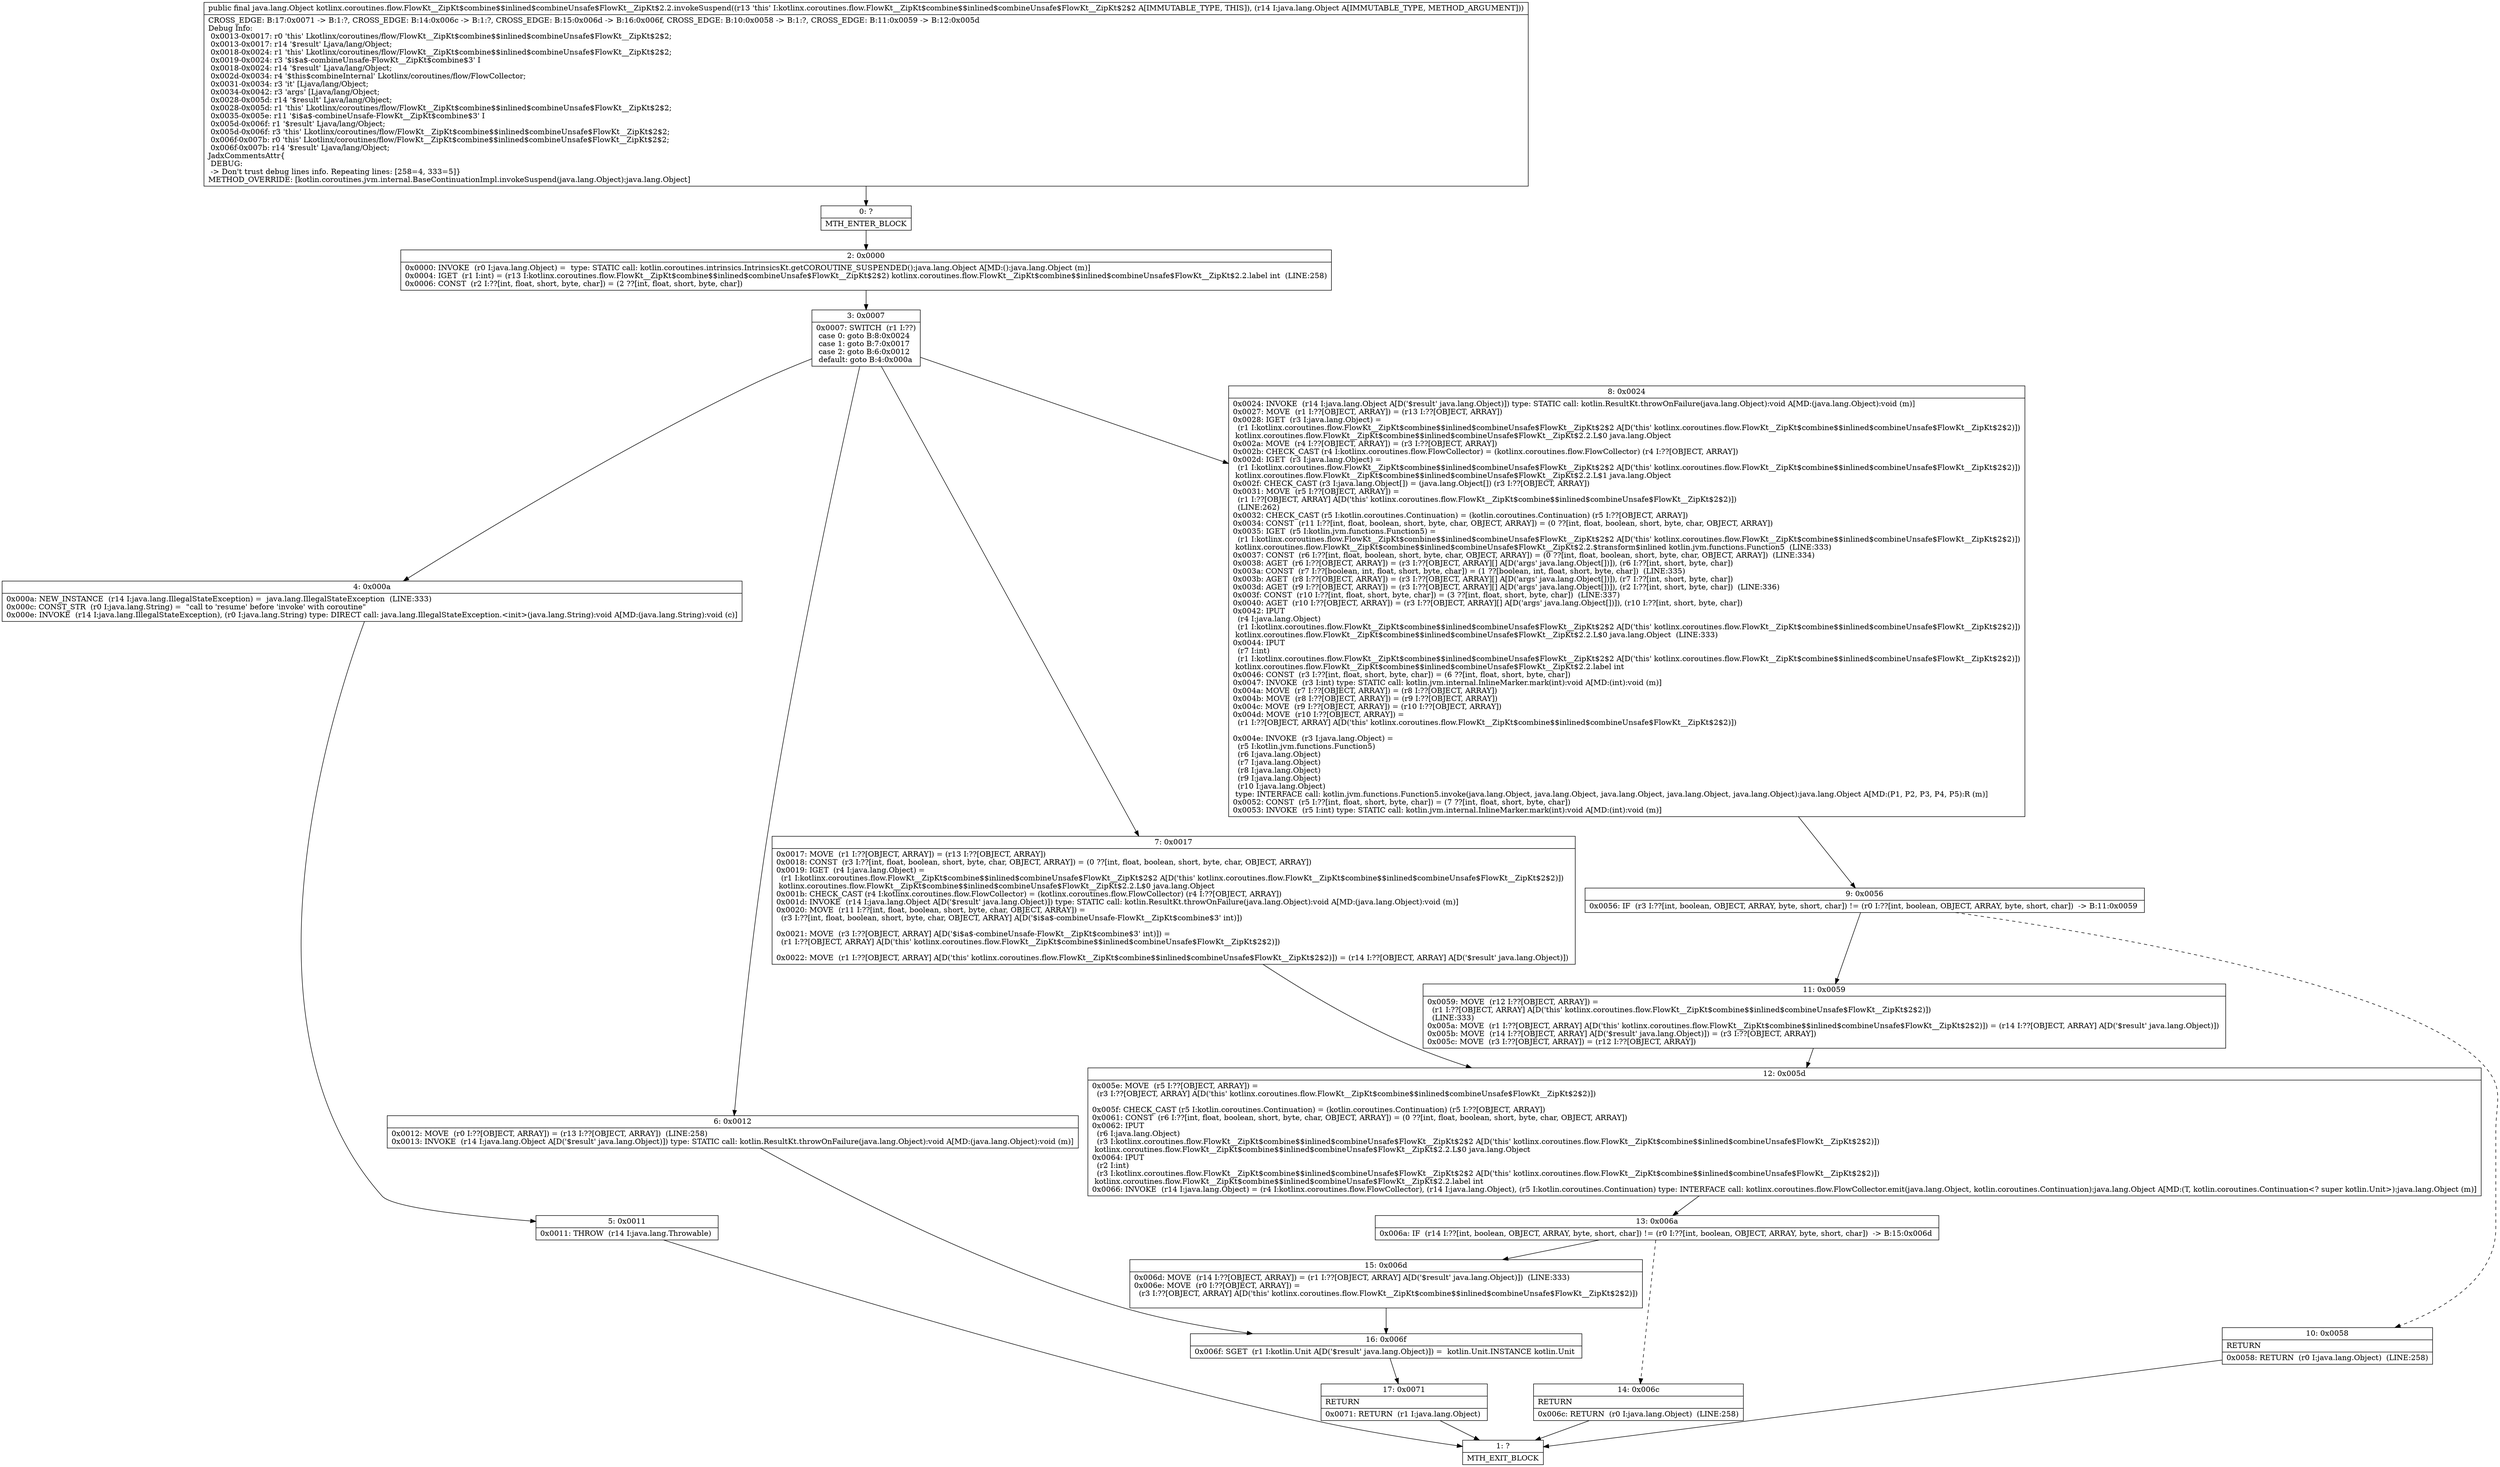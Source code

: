 digraph "CFG forkotlinx.coroutines.flow.FlowKt__ZipKt$combine$$inlined$combineUnsafe$FlowKt__ZipKt$2.2.invokeSuspend(Ljava\/lang\/Object;)Ljava\/lang\/Object;" {
Node_0 [shape=record,label="{0\:\ ?|MTH_ENTER_BLOCK\l}"];
Node_2 [shape=record,label="{2\:\ 0x0000|0x0000: INVOKE  (r0 I:java.lang.Object) =  type: STATIC call: kotlin.coroutines.intrinsics.IntrinsicsKt.getCOROUTINE_SUSPENDED():java.lang.Object A[MD:():java.lang.Object (m)]\l0x0004: IGET  (r1 I:int) = (r13 I:kotlinx.coroutines.flow.FlowKt__ZipKt$combine$$inlined$combineUnsafe$FlowKt__ZipKt$2$2) kotlinx.coroutines.flow.FlowKt__ZipKt$combine$$inlined$combineUnsafe$FlowKt__ZipKt$2.2.label int  (LINE:258)\l0x0006: CONST  (r2 I:??[int, float, short, byte, char]) = (2 ??[int, float, short, byte, char]) \l}"];
Node_3 [shape=record,label="{3\:\ 0x0007|0x0007: SWITCH  (r1 I:??)\l case 0: goto B:8:0x0024\l case 1: goto B:7:0x0017\l case 2: goto B:6:0x0012\l default: goto B:4:0x000a \l}"];
Node_4 [shape=record,label="{4\:\ 0x000a|0x000a: NEW_INSTANCE  (r14 I:java.lang.IllegalStateException) =  java.lang.IllegalStateException  (LINE:333)\l0x000c: CONST_STR  (r0 I:java.lang.String) =  \"call to 'resume' before 'invoke' with coroutine\" \l0x000e: INVOKE  (r14 I:java.lang.IllegalStateException), (r0 I:java.lang.String) type: DIRECT call: java.lang.IllegalStateException.\<init\>(java.lang.String):void A[MD:(java.lang.String):void (c)]\l}"];
Node_5 [shape=record,label="{5\:\ 0x0011|0x0011: THROW  (r14 I:java.lang.Throwable) \l}"];
Node_1 [shape=record,label="{1\:\ ?|MTH_EXIT_BLOCK\l}"];
Node_6 [shape=record,label="{6\:\ 0x0012|0x0012: MOVE  (r0 I:??[OBJECT, ARRAY]) = (r13 I:??[OBJECT, ARRAY])  (LINE:258)\l0x0013: INVOKE  (r14 I:java.lang.Object A[D('$result' java.lang.Object)]) type: STATIC call: kotlin.ResultKt.throwOnFailure(java.lang.Object):void A[MD:(java.lang.Object):void (m)]\l}"];
Node_16 [shape=record,label="{16\:\ 0x006f|0x006f: SGET  (r1 I:kotlin.Unit A[D('$result' java.lang.Object)]) =  kotlin.Unit.INSTANCE kotlin.Unit \l}"];
Node_17 [shape=record,label="{17\:\ 0x0071|RETURN\l|0x0071: RETURN  (r1 I:java.lang.Object) \l}"];
Node_7 [shape=record,label="{7\:\ 0x0017|0x0017: MOVE  (r1 I:??[OBJECT, ARRAY]) = (r13 I:??[OBJECT, ARRAY]) \l0x0018: CONST  (r3 I:??[int, float, boolean, short, byte, char, OBJECT, ARRAY]) = (0 ??[int, float, boolean, short, byte, char, OBJECT, ARRAY]) \l0x0019: IGET  (r4 I:java.lang.Object) = \l  (r1 I:kotlinx.coroutines.flow.FlowKt__ZipKt$combine$$inlined$combineUnsafe$FlowKt__ZipKt$2$2 A[D('this' kotlinx.coroutines.flow.FlowKt__ZipKt$combine$$inlined$combineUnsafe$FlowKt__ZipKt$2$2)])\l kotlinx.coroutines.flow.FlowKt__ZipKt$combine$$inlined$combineUnsafe$FlowKt__ZipKt$2.2.L$0 java.lang.Object \l0x001b: CHECK_CAST (r4 I:kotlinx.coroutines.flow.FlowCollector) = (kotlinx.coroutines.flow.FlowCollector) (r4 I:??[OBJECT, ARRAY]) \l0x001d: INVOKE  (r14 I:java.lang.Object A[D('$result' java.lang.Object)]) type: STATIC call: kotlin.ResultKt.throwOnFailure(java.lang.Object):void A[MD:(java.lang.Object):void (m)]\l0x0020: MOVE  (r11 I:??[int, float, boolean, short, byte, char, OBJECT, ARRAY]) = \l  (r3 I:??[int, float, boolean, short, byte, char, OBJECT, ARRAY] A[D('$i$a$\-combineUnsafe\-FlowKt__ZipKt$combine$3' int)])\l \l0x0021: MOVE  (r3 I:??[OBJECT, ARRAY] A[D('$i$a$\-combineUnsafe\-FlowKt__ZipKt$combine$3' int)]) = \l  (r1 I:??[OBJECT, ARRAY] A[D('this' kotlinx.coroutines.flow.FlowKt__ZipKt$combine$$inlined$combineUnsafe$FlowKt__ZipKt$2$2)])\l \l0x0022: MOVE  (r1 I:??[OBJECT, ARRAY] A[D('this' kotlinx.coroutines.flow.FlowKt__ZipKt$combine$$inlined$combineUnsafe$FlowKt__ZipKt$2$2)]) = (r14 I:??[OBJECT, ARRAY] A[D('$result' java.lang.Object)]) \l}"];
Node_12 [shape=record,label="{12\:\ 0x005d|0x005e: MOVE  (r5 I:??[OBJECT, ARRAY]) = \l  (r3 I:??[OBJECT, ARRAY] A[D('this' kotlinx.coroutines.flow.FlowKt__ZipKt$combine$$inlined$combineUnsafe$FlowKt__ZipKt$2$2)])\l \l0x005f: CHECK_CAST (r5 I:kotlin.coroutines.Continuation) = (kotlin.coroutines.Continuation) (r5 I:??[OBJECT, ARRAY]) \l0x0061: CONST  (r6 I:??[int, float, boolean, short, byte, char, OBJECT, ARRAY]) = (0 ??[int, float, boolean, short, byte, char, OBJECT, ARRAY]) \l0x0062: IPUT  \l  (r6 I:java.lang.Object)\l  (r3 I:kotlinx.coroutines.flow.FlowKt__ZipKt$combine$$inlined$combineUnsafe$FlowKt__ZipKt$2$2 A[D('this' kotlinx.coroutines.flow.FlowKt__ZipKt$combine$$inlined$combineUnsafe$FlowKt__ZipKt$2$2)])\l kotlinx.coroutines.flow.FlowKt__ZipKt$combine$$inlined$combineUnsafe$FlowKt__ZipKt$2.2.L$0 java.lang.Object \l0x0064: IPUT  \l  (r2 I:int)\l  (r3 I:kotlinx.coroutines.flow.FlowKt__ZipKt$combine$$inlined$combineUnsafe$FlowKt__ZipKt$2$2 A[D('this' kotlinx.coroutines.flow.FlowKt__ZipKt$combine$$inlined$combineUnsafe$FlowKt__ZipKt$2$2)])\l kotlinx.coroutines.flow.FlowKt__ZipKt$combine$$inlined$combineUnsafe$FlowKt__ZipKt$2.2.label int \l0x0066: INVOKE  (r14 I:java.lang.Object) = (r4 I:kotlinx.coroutines.flow.FlowCollector), (r14 I:java.lang.Object), (r5 I:kotlin.coroutines.Continuation) type: INTERFACE call: kotlinx.coroutines.flow.FlowCollector.emit(java.lang.Object, kotlin.coroutines.Continuation):java.lang.Object A[MD:(T, kotlin.coroutines.Continuation\<? super kotlin.Unit\>):java.lang.Object (m)]\l}"];
Node_13 [shape=record,label="{13\:\ 0x006a|0x006a: IF  (r14 I:??[int, boolean, OBJECT, ARRAY, byte, short, char]) != (r0 I:??[int, boolean, OBJECT, ARRAY, byte, short, char])  \-\> B:15:0x006d \l}"];
Node_14 [shape=record,label="{14\:\ 0x006c|RETURN\l|0x006c: RETURN  (r0 I:java.lang.Object)  (LINE:258)\l}"];
Node_15 [shape=record,label="{15\:\ 0x006d|0x006d: MOVE  (r14 I:??[OBJECT, ARRAY]) = (r1 I:??[OBJECT, ARRAY] A[D('$result' java.lang.Object)])  (LINE:333)\l0x006e: MOVE  (r0 I:??[OBJECT, ARRAY]) = \l  (r3 I:??[OBJECT, ARRAY] A[D('this' kotlinx.coroutines.flow.FlowKt__ZipKt$combine$$inlined$combineUnsafe$FlowKt__ZipKt$2$2)])\l \l}"];
Node_8 [shape=record,label="{8\:\ 0x0024|0x0024: INVOKE  (r14 I:java.lang.Object A[D('$result' java.lang.Object)]) type: STATIC call: kotlin.ResultKt.throwOnFailure(java.lang.Object):void A[MD:(java.lang.Object):void (m)]\l0x0027: MOVE  (r1 I:??[OBJECT, ARRAY]) = (r13 I:??[OBJECT, ARRAY]) \l0x0028: IGET  (r3 I:java.lang.Object) = \l  (r1 I:kotlinx.coroutines.flow.FlowKt__ZipKt$combine$$inlined$combineUnsafe$FlowKt__ZipKt$2$2 A[D('this' kotlinx.coroutines.flow.FlowKt__ZipKt$combine$$inlined$combineUnsafe$FlowKt__ZipKt$2$2)])\l kotlinx.coroutines.flow.FlowKt__ZipKt$combine$$inlined$combineUnsafe$FlowKt__ZipKt$2.2.L$0 java.lang.Object \l0x002a: MOVE  (r4 I:??[OBJECT, ARRAY]) = (r3 I:??[OBJECT, ARRAY]) \l0x002b: CHECK_CAST (r4 I:kotlinx.coroutines.flow.FlowCollector) = (kotlinx.coroutines.flow.FlowCollector) (r4 I:??[OBJECT, ARRAY]) \l0x002d: IGET  (r3 I:java.lang.Object) = \l  (r1 I:kotlinx.coroutines.flow.FlowKt__ZipKt$combine$$inlined$combineUnsafe$FlowKt__ZipKt$2$2 A[D('this' kotlinx.coroutines.flow.FlowKt__ZipKt$combine$$inlined$combineUnsafe$FlowKt__ZipKt$2$2)])\l kotlinx.coroutines.flow.FlowKt__ZipKt$combine$$inlined$combineUnsafe$FlowKt__ZipKt$2.2.L$1 java.lang.Object \l0x002f: CHECK_CAST (r3 I:java.lang.Object[]) = (java.lang.Object[]) (r3 I:??[OBJECT, ARRAY]) \l0x0031: MOVE  (r5 I:??[OBJECT, ARRAY]) = \l  (r1 I:??[OBJECT, ARRAY] A[D('this' kotlinx.coroutines.flow.FlowKt__ZipKt$combine$$inlined$combineUnsafe$FlowKt__ZipKt$2$2)])\l  (LINE:262)\l0x0032: CHECK_CAST (r5 I:kotlin.coroutines.Continuation) = (kotlin.coroutines.Continuation) (r5 I:??[OBJECT, ARRAY]) \l0x0034: CONST  (r11 I:??[int, float, boolean, short, byte, char, OBJECT, ARRAY]) = (0 ??[int, float, boolean, short, byte, char, OBJECT, ARRAY]) \l0x0035: IGET  (r5 I:kotlin.jvm.functions.Function5) = \l  (r1 I:kotlinx.coroutines.flow.FlowKt__ZipKt$combine$$inlined$combineUnsafe$FlowKt__ZipKt$2$2 A[D('this' kotlinx.coroutines.flow.FlowKt__ZipKt$combine$$inlined$combineUnsafe$FlowKt__ZipKt$2$2)])\l kotlinx.coroutines.flow.FlowKt__ZipKt$combine$$inlined$combineUnsafe$FlowKt__ZipKt$2.2.$transform$inlined kotlin.jvm.functions.Function5  (LINE:333)\l0x0037: CONST  (r6 I:??[int, float, boolean, short, byte, char, OBJECT, ARRAY]) = (0 ??[int, float, boolean, short, byte, char, OBJECT, ARRAY])  (LINE:334)\l0x0038: AGET  (r6 I:??[OBJECT, ARRAY]) = (r3 I:??[OBJECT, ARRAY][] A[D('args' java.lang.Object[])]), (r6 I:??[int, short, byte, char]) \l0x003a: CONST  (r7 I:??[boolean, int, float, short, byte, char]) = (1 ??[boolean, int, float, short, byte, char])  (LINE:335)\l0x003b: AGET  (r8 I:??[OBJECT, ARRAY]) = (r3 I:??[OBJECT, ARRAY][] A[D('args' java.lang.Object[])]), (r7 I:??[int, short, byte, char]) \l0x003d: AGET  (r9 I:??[OBJECT, ARRAY]) = (r3 I:??[OBJECT, ARRAY][] A[D('args' java.lang.Object[])]), (r2 I:??[int, short, byte, char])  (LINE:336)\l0x003f: CONST  (r10 I:??[int, float, short, byte, char]) = (3 ??[int, float, short, byte, char])  (LINE:337)\l0x0040: AGET  (r10 I:??[OBJECT, ARRAY]) = (r3 I:??[OBJECT, ARRAY][] A[D('args' java.lang.Object[])]), (r10 I:??[int, short, byte, char]) \l0x0042: IPUT  \l  (r4 I:java.lang.Object)\l  (r1 I:kotlinx.coroutines.flow.FlowKt__ZipKt$combine$$inlined$combineUnsafe$FlowKt__ZipKt$2$2 A[D('this' kotlinx.coroutines.flow.FlowKt__ZipKt$combine$$inlined$combineUnsafe$FlowKt__ZipKt$2$2)])\l kotlinx.coroutines.flow.FlowKt__ZipKt$combine$$inlined$combineUnsafe$FlowKt__ZipKt$2.2.L$0 java.lang.Object  (LINE:333)\l0x0044: IPUT  \l  (r7 I:int)\l  (r1 I:kotlinx.coroutines.flow.FlowKt__ZipKt$combine$$inlined$combineUnsafe$FlowKt__ZipKt$2$2 A[D('this' kotlinx.coroutines.flow.FlowKt__ZipKt$combine$$inlined$combineUnsafe$FlowKt__ZipKt$2$2)])\l kotlinx.coroutines.flow.FlowKt__ZipKt$combine$$inlined$combineUnsafe$FlowKt__ZipKt$2.2.label int \l0x0046: CONST  (r3 I:??[int, float, short, byte, char]) = (6 ??[int, float, short, byte, char]) \l0x0047: INVOKE  (r3 I:int) type: STATIC call: kotlin.jvm.internal.InlineMarker.mark(int):void A[MD:(int):void (m)]\l0x004a: MOVE  (r7 I:??[OBJECT, ARRAY]) = (r8 I:??[OBJECT, ARRAY]) \l0x004b: MOVE  (r8 I:??[OBJECT, ARRAY]) = (r9 I:??[OBJECT, ARRAY]) \l0x004c: MOVE  (r9 I:??[OBJECT, ARRAY]) = (r10 I:??[OBJECT, ARRAY]) \l0x004d: MOVE  (r10 I:??[OBJECT, ARRAY]) = \l  (r1 I:??[OBJECT, ARRAY] A[D('this' kotlinx.coroutines.flow.FlowKt__ZipKt$combine$$inlined$combineUnsafe$FlowKt__ZipKt$2$2)])\l \l0x004e: INVOKE  (r3 I:java.lang.Object) = \l  (r5 I:kotlin.jvm.functions.Function5)\l  (r6 I:java.lang.Object)\l  (r7 I:java.lang.Object)\l  (r8 I:java.lang.Object)\l  (r9 I:java.lang.Object)\l  (r10 I:java.lang.Object)\l type: INTERFACE call: kotlin.jvm.functions.Function5.invoke(java.lang.Object, java.lang.Object, java.lang.Object, java.lang.Object, java.lang.Object):java.lang.Object A[MD:(P1, P2, P3, P4, P5):R (m)]\l0x0052: CONST  (r5 I:??[int, float, short, byte, char]) = (7 ??[int, float, short, byte, char]) \l0x0053: INVOKE  (r5 I:int) type: STATIC call: kotlin.jvm.internal.InlineMarker.mark(int):void A[MD:(int):void (m)]\l}"];
Node_9 [shape=record,label="{9\:\ 0x0056|0x0056: IF  (r3 I:??[int, boolean, OBJECT, ARRAY, byte, short, char]) != (r0 I:??[int, boolean, OBJECT, ARRAY, byte, short, char])  \-\> B:11:0x0059 \l}"];
Node_10 [shape=record,label="{10\:\ 0x0058|RETURN\l|0x0058: RETURN  (r0 I:java.lang.Object)  (LINE:258)\l}"];
Node_11 [shape=record,label="{11\:\ 0x0059|0x0059: MOVE  (r12 I:??[OBJECT, ARRAY]) = \l  (r1 I:??[OBJECT, ARRAY] A[D('this' kotlinx.coroutines.flow.FlowKt__ZipKt$combine$$inlined$combineUnsafe$FlowKt__ZipKt$2$2)])\l  (LINE:333)\l0x005a: MOVE  (r1 I:??[OBJECT, ARRAY] A[D('this' kotlinx.coroutines.flow.FlowKt__ZipKt$combine$$inlined$combineUnsafe$FlowKt__ZipKt$2$2)]) = (r14 I:??[OBJECT, ARRAY] A[D('$result' java.lang.Object)]) \l0x005b: MOVE  (r14 I:??[OBJECT, ARRAY] A[D('$result' java.lang.Object)]) = (r3 I:??[OBJECT, ARRAY]) \l0x005c: MOVE  (r3 I:??[OBJECT, ARRAY]) = (r12 I:??[OBJECT, ARRAY]) \l}"];
MethodNode[shape=record,label="{public final java.lang.Object kotlinx.coroutines.flow.FlowKt__ZipKt$combine$$inlined$combineUnsafe$FlowKt__ZipKt$2.2.invokeSuspend((r13 'this' I:kotlinx.coroutines.flow.FlowKt__ZipKt$combine$$inlined$combineUnsafe$FlowKt__ZipKt$2$2 A[IMMUTABLE_TYPE, THIS]), (r14 I:java.lang.Object A[IMMUTABLE_TYPE, METHOD_ARGUMENT]))  | CROSS_EDGE: B:17:0x0071 \-\> B:1:?, CROSS_EDGE: B:14:0x006c \-\> B:1:?, CROSS_EDGE: B:15:0x006d \-\> B:16:0x006f, CROSS_EDGE: B:10:0x0058 \-\> B:1:?, CROSS_EDGE: B:11:0x0059 \-\> B:12:0x005d\lDebug Info:\l  0x0013\-0x0017: r0 'this' Lkotlinx\/coroutines\/flow\/FlowKt__ZipKt$combine$$inlined$combineUnsafe$FlowKt__ZipKt$2$2;\l  0x0013\-0x0017: r14 '$result' Ljava\/lang\/Object;\l  0x0018\-0x0024: r1 'this' Lkotlinx\/coroutines\/flow\/FlowKt__ZipKt$combine$$inlined$combineUnsafe$FlowKt__ZipKt$2$2;\l  0x0019\-0x0024: r3 '$i$a$\-combineUnsafe\-FlowKt__ZipKt$combine$3' I\l  0x0018\-0x0024: r14 '$result' Ljava\/lang\/Object;\l  0x002d\-0x0034: r4 '$this$combineInternal' Lkotlinx\/coroutines\/flow\/FlowCollector;\l  0x0031\-0x0034: r3 'it' [Ljava\/lang\/Object;\l  0x0034\-0x0042: r3 'args' [Ljava\/lang\/Object;\l  0x0028\-0x005d: r14 '$result' Ljava\/lang\/Object;\l  0x0028\-0x005d: r1 'this' Lkotlinx\/coroutines\/flow\/FlowKt__ZipKt$combine$$inlined$combineUnsafe$FlowKt__ZipKt$2$2;\l  0x0035\-0x005e: r11 '$i$a$\-combineUnsafe\-FlowKt__ZipKt$combine$3' I\l  0x005d\-0x006f: r1 '$result' Ljava\/lang\/Object;\l  0x005d\-0x006f: r3 'this' Lkotlinx\/coroutines\/flow\/FlowKt__ZipKt$combine$$inlined$combineUnsafe$FlowKt__ZipKt$2$2;\l  0x006f\-0x007b: r0 'this' Lkotlinx\/coroutines\/flow\/FlowKt__ZipKt$combine$$inlined$combineUnsafe$FlowKt__ZipKt$2$2;\l  0x006f\-0x007b: r14 '$result' Ljava\/lang\/Object;\lJadxCommentsAttr\{\l DEBUG: \l \-\> Don't trust debug lines info. Repeating lines: [258=4, 333=5]\}\lMETHOD_OVERRIDE: [kotlin.coroutines.jvm.internal.BaseContinuationImpl.invokeSuspend(java.lang.Object):java.lang.Object]\l}"];
MethodNode -> Node_0;Node_0 -> Node_2;
Node_2 -> Node_3;
Node_3 -> Node_4;
Node_3 -> Node_6;
Node_3 -> Node_7;
Node_3 -> Node_8;
Node_4 -> Node_5;
Node_5 -> Node_1;
Node_6 -> Node_16;
Node_16 -> Node_17;
Node_17 -> Node_1;
Node_7 -> Node_12;
Node_12 -> Node_13;
Node_13 -> Node_14[style=dashed];
Node_13 -> Node_15;
Node_14 -> Node_1;
Node_15 -> Node_16;
Node_8 -> Node_9;
Node_9 -> Node_10[style=dashed];
Node_9 -> Node_11;
Node_10 -> Node_1;
Node_11 -> Node_12;
}

